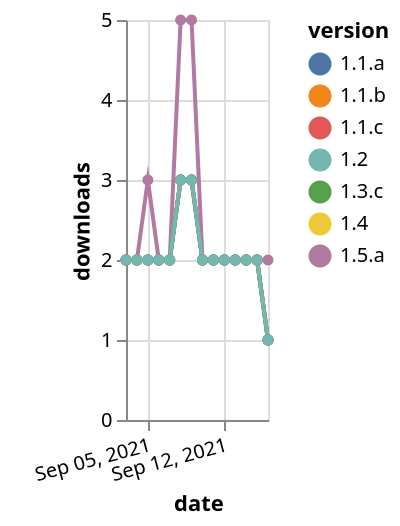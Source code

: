 {"$schema": "https://vega.github.io/schema/vega-lite/v5.json", "description": "A simple bar chart with embedded data.", "data": {"values": [{"date": "2021-09-03", "total": 687, "delta": 2, "version": "1.1.a"}, {"date": "2021-09-04", "total": 689, "delta": 2, "version": "1.1.a"}, {"date": "2021-09-05", "total": 691, "delta": 2, "version": "1.1.a"}, {"date": "2021-09-06", "total": 693, "delta": 2, "version": "1.1.a"}, {"date": "2021-09-07", "total": 695, "delta": 2, "version": "1.1.a"}, {"date": "2021-09-08", "total": 698, "delta": 3, "version": "1.1.a"}, {"date": "2021-09-09", "total": 701, "delta": 3, "version": "1.1.a"}, {"date": "2021-09-10", "total": 703, "delta": 2, "version": "1.1.a"}, {"date": "2021-09-11", "total": 705, "delta": 2, "version": "1.1.a"}, {"date": "2021-09-12", "total": 707, "delta": 2, "version": "1.1.a"}, {"date": "2021-09-13", "total": 709, "delta": 2, "version": "1.1.a"}, {"date": "2021-09-14", "total": 711, "delta": 2, "version": "1.1.a"}, {"date": "2021-09-15", "total": 713, "delta": 2, "version": "1.1.a"}, {"date": "2021-09-16", "total": 714, "delta": 1, "version": "1.1.a"}, {"date": "2021-09-03", "total": 501, "delta": 2, "version": "1.4"}, {"date": "2021-09-04", "total": 503, "delta": 2, "version": "1.4"}, {"date": "2021-09-05", "total": 505, "delta": 2, "version": "1.4"}, {"date": "2021-09-06", "total": 507, "delta": 2, "version": "1.4"}, {"date": "2021-09-07", "total": 509, "delta": 2, "version": "1.4"}, {"date": "2021-09-08", "total": 512, "delta": 3, "version": "1.4"}, {"date": "2021-09-09", "total": 515, "delta": 3, "version": "1.4"}, {"date": "2021-09-10", "total": 517, "delta": 2, "version": "1.4"}, {"date": "2021-09-11", "total": 519, "delta": 2, "version": "1.4"}, {"date": "2021-09-12", "total": 521, "delta": 2, "version": "1.4"}, {"date": "2021-09-13", "total": 523, "delta": 2, "version": "1.4"}, {"date": "2021-09-14", "total": 525, "delta": 2, "version": "1.4"}, {"date": "2021-09-15", "total": 527, "delta": 2, "version": "1.4"}, {"date": "2021-09-16", "total": 528, "delta": 1, "version": "1.4"}, {"date": "2021-09-03", "total": 693, "delta": 2, "version": "1.1.b"}, {"date": "2021-09-04", "total": 695, "delta": 2, "version": "1.1.b"}, {"date": "2021-09-05", "total": 697, "delta": 2, "version": "1.1.b"}, {"date": "2021-09-06", "total": 699, "delta": 2, "version": "1.1.b"}, {"date": "2021-09-07", "total": 701, "delta": 2, "version": "1.1.b"}, {"date": "2021-09-08", "total": 704, "delta": 3, "version": "1.1.b"}, {"date": "2021-09-09", "total": 707, "delta": 3, "version": "1.1.b"}, {"date": "2021-09-10", "total": 709, "delta": 2, "version": "1.1.b"}, {"date": "2021-09-11", "total": 711, "delta": 2, "version": "1.1.b"}, {"date": "2021-09-12", "total": 713, "delta": 2, "version": "1.1.b"}, {"date": "2021-09-13", "total": 715, "delta": 2, "version": "1.1.b"}, {"date": "2021-09-14", "total": 717, "delta": 2, "version": "1.1.b"}, {"date": "2021-09-15", "total": 719, "delta": 2, "version": "1.1.b"}, {"date": "2021-09-16", "total": 720, "delta": 1, "version": "1.1.b"}, {"date": "2021-09-03", "total": 559, "delta": 2, "version": "1.5.a"}, {"date": "2021-09-04", "total": 561, "delta": 2, "version": "1.5.a"}, {"date": "2021-09-05", "total": 564, "delta": 3, "version": "1.5.a"}, {"date": "2021-09-06", "total": 566, "delta": 2, "version": "1.5.a"}, {"date": "2021-09-07", "total": 568, "delta": 2, "version": "1.5.a"}, {"date": "2021-09-08", "total": 573, "delta": 5, "version": "1.5.a"}, {"date": "2021-09-09", "total": 578, "delta": 5, "version": "1.5.a"}, {"date": "2021-09-10", "total": 580, "delta": 2, "version": "1.5.a"}, {"date": "2021-09-11", "total": 582, "delta": 2, "version": "1.5.a"}, {"date": "2021-09-12", "total": 584, "delta": 2, "version": "1.5.a"}, {"date": "2021-09-13", "total": 586, "delta": 2, "version": "1.5.a"}, {"date": "2021-09-14", "total": 588, "delta": 2, "version": "1.5.a"}, {"date": "2021-09-15", "total": 590, "delta": 2, "version": "1.5.a"}, {"date": "2021-09-16", "total": 592, "delta": 2, "version": "1.5.a"}, {"date": "2021-09-03", "total": 679, "delta": 2, "version": "1.1.c"}, {"date": "2021-09-04", "total": 681, "delta": 2, "version": "1.1.c"}, {"date": "2021-09-05", "total": 683, "delta": 2, "version": "1.1.c"}, {"date": "2021-09-06", "total": 685, "delta": 2, "version": "1.1.c"}, {"date": "2021-09-07", "total": 687, "delta": 2, "version": "1.1.c"}, {"date": "2021-09-08", "total": 690, "delta": 3, "version": "1.1.c"}, {"date": "2021-09-09", "total": 693, "delta": 3, "version": "1.1.c"}, {"date": "2021-09-10", "total": 695, "delta": 2, "version": "1.1.c"}, {"date": "2021-09-11", "total": 697, "delta": 2, "version": "1.1.c"}, {"date": "2021-09-12", "total": 699, "delta": 2, "version": "1.1.c"}, {"date": "2021-09-13", "total": 701, "delta": 2, "version": "1.1.c"}, {"date": "2021-09-14", "total": 703, "delta": 2, "version": "1.1.c"}, {"date": "2021-09-15", "total": 705, "delta": 2, "version": "1.1.c"}, {"date": "2021-09-16", "total": 706, "delta": 1, "version": "1.1.c"}, {"date": "2021-09-03", "total": 573, "delta": 2, "version": "1.3.c"}, {"date": "2021-09-04", "total": 575, "delta": 2, "version": "1.3.c"}, {"date": "2021-09-05", "total": 577, "delta": 2, "version": "1.3.c"}, {"date": "2021-09-06", "total": 579, "delta": 2, "version": "1.3.c"}, {"date": "2021-09-07", "total": 581, "delta": 2, "version": "1.3.c"}, {"date": "2021-09-08", "total": 584, "delta": 3, "version": "1.3.c"}, {"date": "2021-09-09", "total": 587, "delta": 3, "version": "1.3.c"}, {"date": "2021-09-10", "total": 589, "delta": 2, "version": "1.3.c"}, {"date": "2021-09-11", "total": 591, "delta": 2, "version": "1.3.c"}, {"date": "2021-09-12", "total": 593, "delta": 2, "version": "1.3.c"}, {"date": "2021-09-13", "total": 595, "delta": 2, "version": "1.3.c"}, {"date": "2021-09-14", "total": 597, "delta": 2, "version": "1.3.c"}, {"date": "2021-09-15", "total": 599, "delta": 2, "version": "1.3.c"}, {"date": "2021-09-16", "total": 600, "delta": 1, "version": "1.3.c"}, {"date": "2021-09-03", "total": 758, "delta": 2, "version": "1.2"}, {"date": "2021-09-04", "total": 760, "delta": 2, "version": "1.2"}, {"date": "2021-09-05", "total": 762, "delta": 2, "version": "1.2"}, {"date": "2021-09-06", "total": 764, "delta": 2, "version": "1.2"}, {"date": "2021-09-07", "total": 766, "delta": 2, "version": "1.2"}, {"date": "2021-09-08", "total": 769, "delta": 3, "version": "1.2"}, {"date": "2021-09-09", "total": 772, "delta": 3, "version": "1.2"}, {"date": "2021-09-10", "total": 774, "delta": 2, "version": "1.2"}, {"date": "2021-09-11", "total": 776, "delta": 2, "version": "1.2"}, {"date": "2021-09-12", "total": 778, "delta": 2, "version": "1.2"}, {"date": "2021-09-13", "total": 780, "delta": 2, "version": "1.2"}, {"date": "2021-09-14", "total": 782, "delta": 2, "version": "1.2"}, {"date": "2021-09-15", "total": 784, "delta": 2, "version": "1.2"}, {"date": "2021-09-16", "total": 785, "delta": 1, "version": "1.2"}]}, "width": "container", "mark": {"type": "line", "point": {"filled": true}}, "encoding": {"x": {"field": "date", "type": "temporal", "timeUnit": "yearmonthdate", "title": "date", "axis": {"labelAngle": -15}}, "y": {"field": "delta", "type": "quantitative", "title": "downloads"}, "color": {"field": "version", "type": "nominal"}, "tooltip": {"field": "delta"}}}